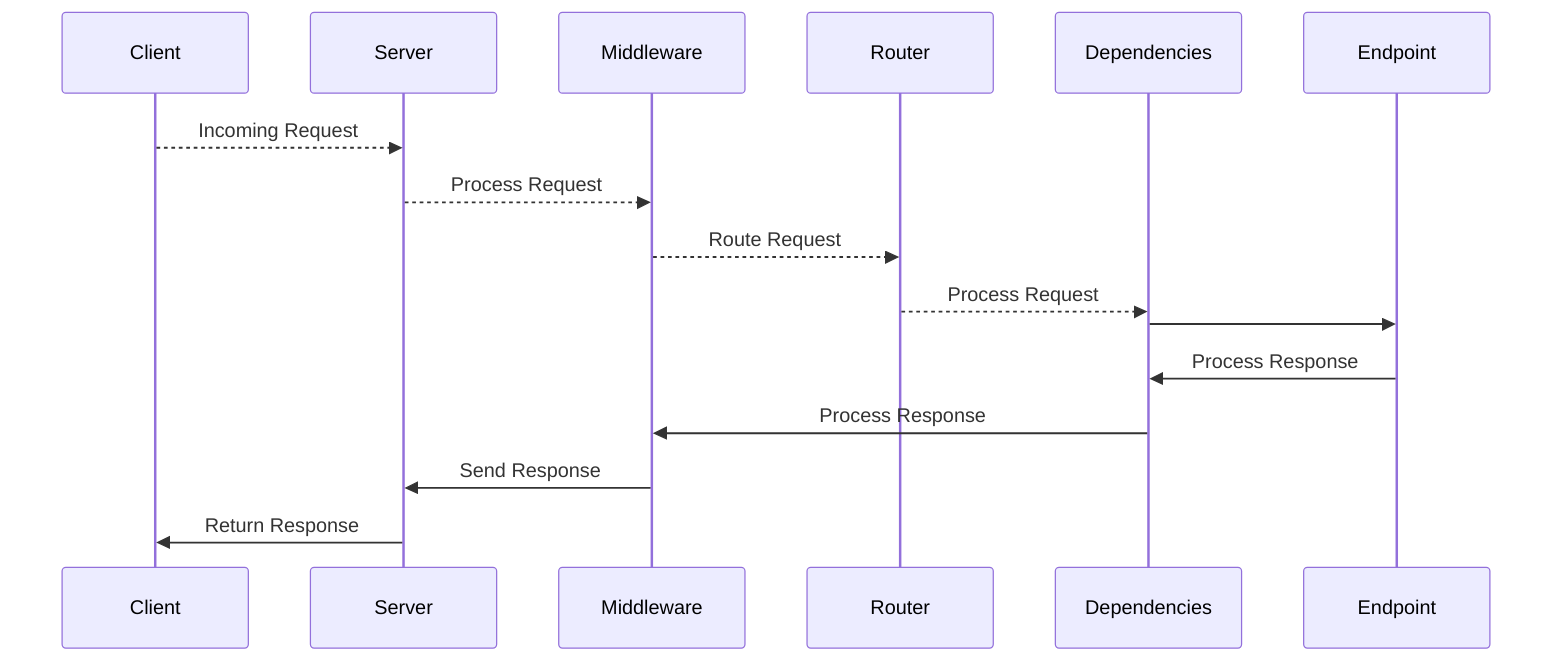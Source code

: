 sequenceDiagram
    Client-->>Server: Incoming Request
    Server-->>Middleware: Process Request
    Middleware-->>Router: Route Request
    Router-->>Dependencies: Process Request
    Dependencies->>Endpoint:
    Endpoint->>Dependencies: Process Response
    Dependencies->>Middleware: Process Response
    Middleware->>Server: Send Response
    Server->>Client: Return Response
